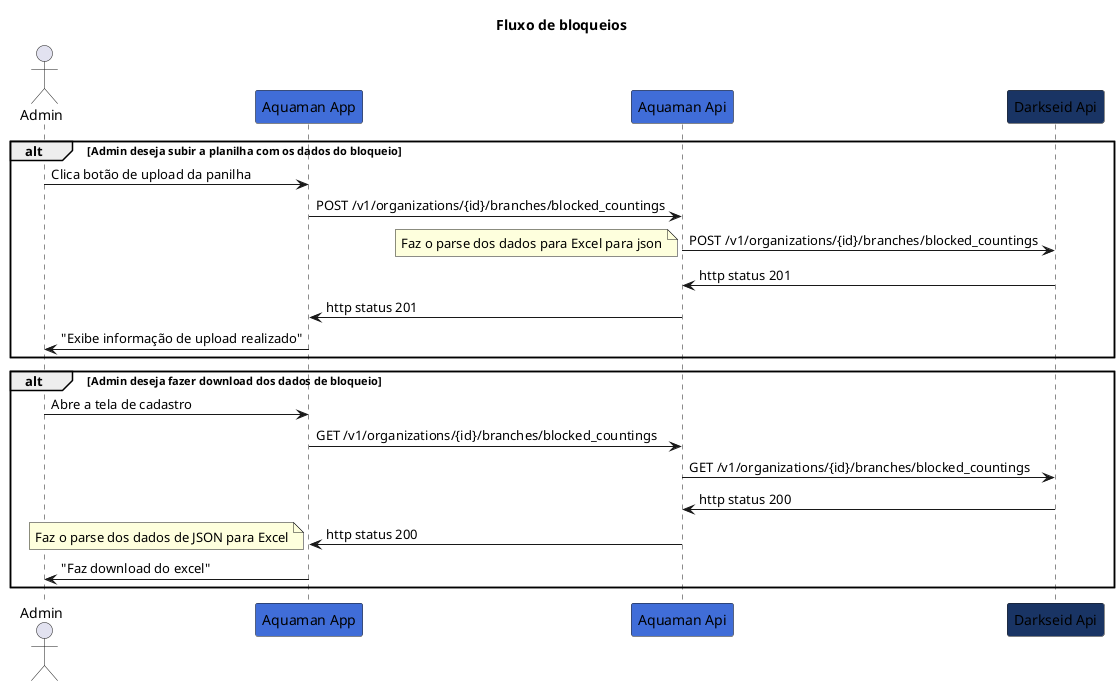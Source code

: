 @startuml Fluxo de bloqueios
title Fluxo de bloqueios
  actor "Admin"
  participant "Aquaman App" #406DD8
  participant "Aquaman Api" #406DD8
  participant "Darkseid Api" #193464
  alt Admin deseja subir a planilha com os dados do bloqueio
    "Admin" -> "Aquaman App": Clica botão de upload da panilha
    "Aquaman App" -> "Aquaman Api": POST /v1/organizations/{id}/branches/blocked_countings         
    "Aquaman Api" -> "Darkseid Api": POST /v1/organizations/{id}/branches/blocked_countings
    note left: Faz o parse dos dados para Excel para json
    "Darkseid Api" -> "Aquaman Api": http status 201
    "Aquaman Api" -> "Aquaman App": http status 201    
    "Aquaman App" -> "Admin": "Exibe informação de upload realizado"
  end

  alt Admin deseja fazer download dos dados de bloqueio
    "Admin" -> "Aquaman App": Abre a tela de cadastro
    "Aquaman App" -> "Aquaman Api": GET /v1/organizations/{id}/branches/blocked_countings         
    "Aquaman Api" -> "Darkseid Api": GET /v1/organizations/{id}/branches/blocked_countings
    "Darkseid Api" -> "Aquaman Api": http status 200
    "Aquaman Api" -> "Aquaman App": http status 200  
    note left: Faz o parse dos dados de JSON para Excel
    "Aquaman App" -> "Admin": "Faz download do excel"
  end  
@enduml
